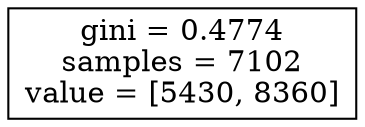 digraph Tree {
node [shape=box] ;
0 [label="gini = 0.4774\nsamples = 7102\nvalue = [5430, 8360]"] ;
}